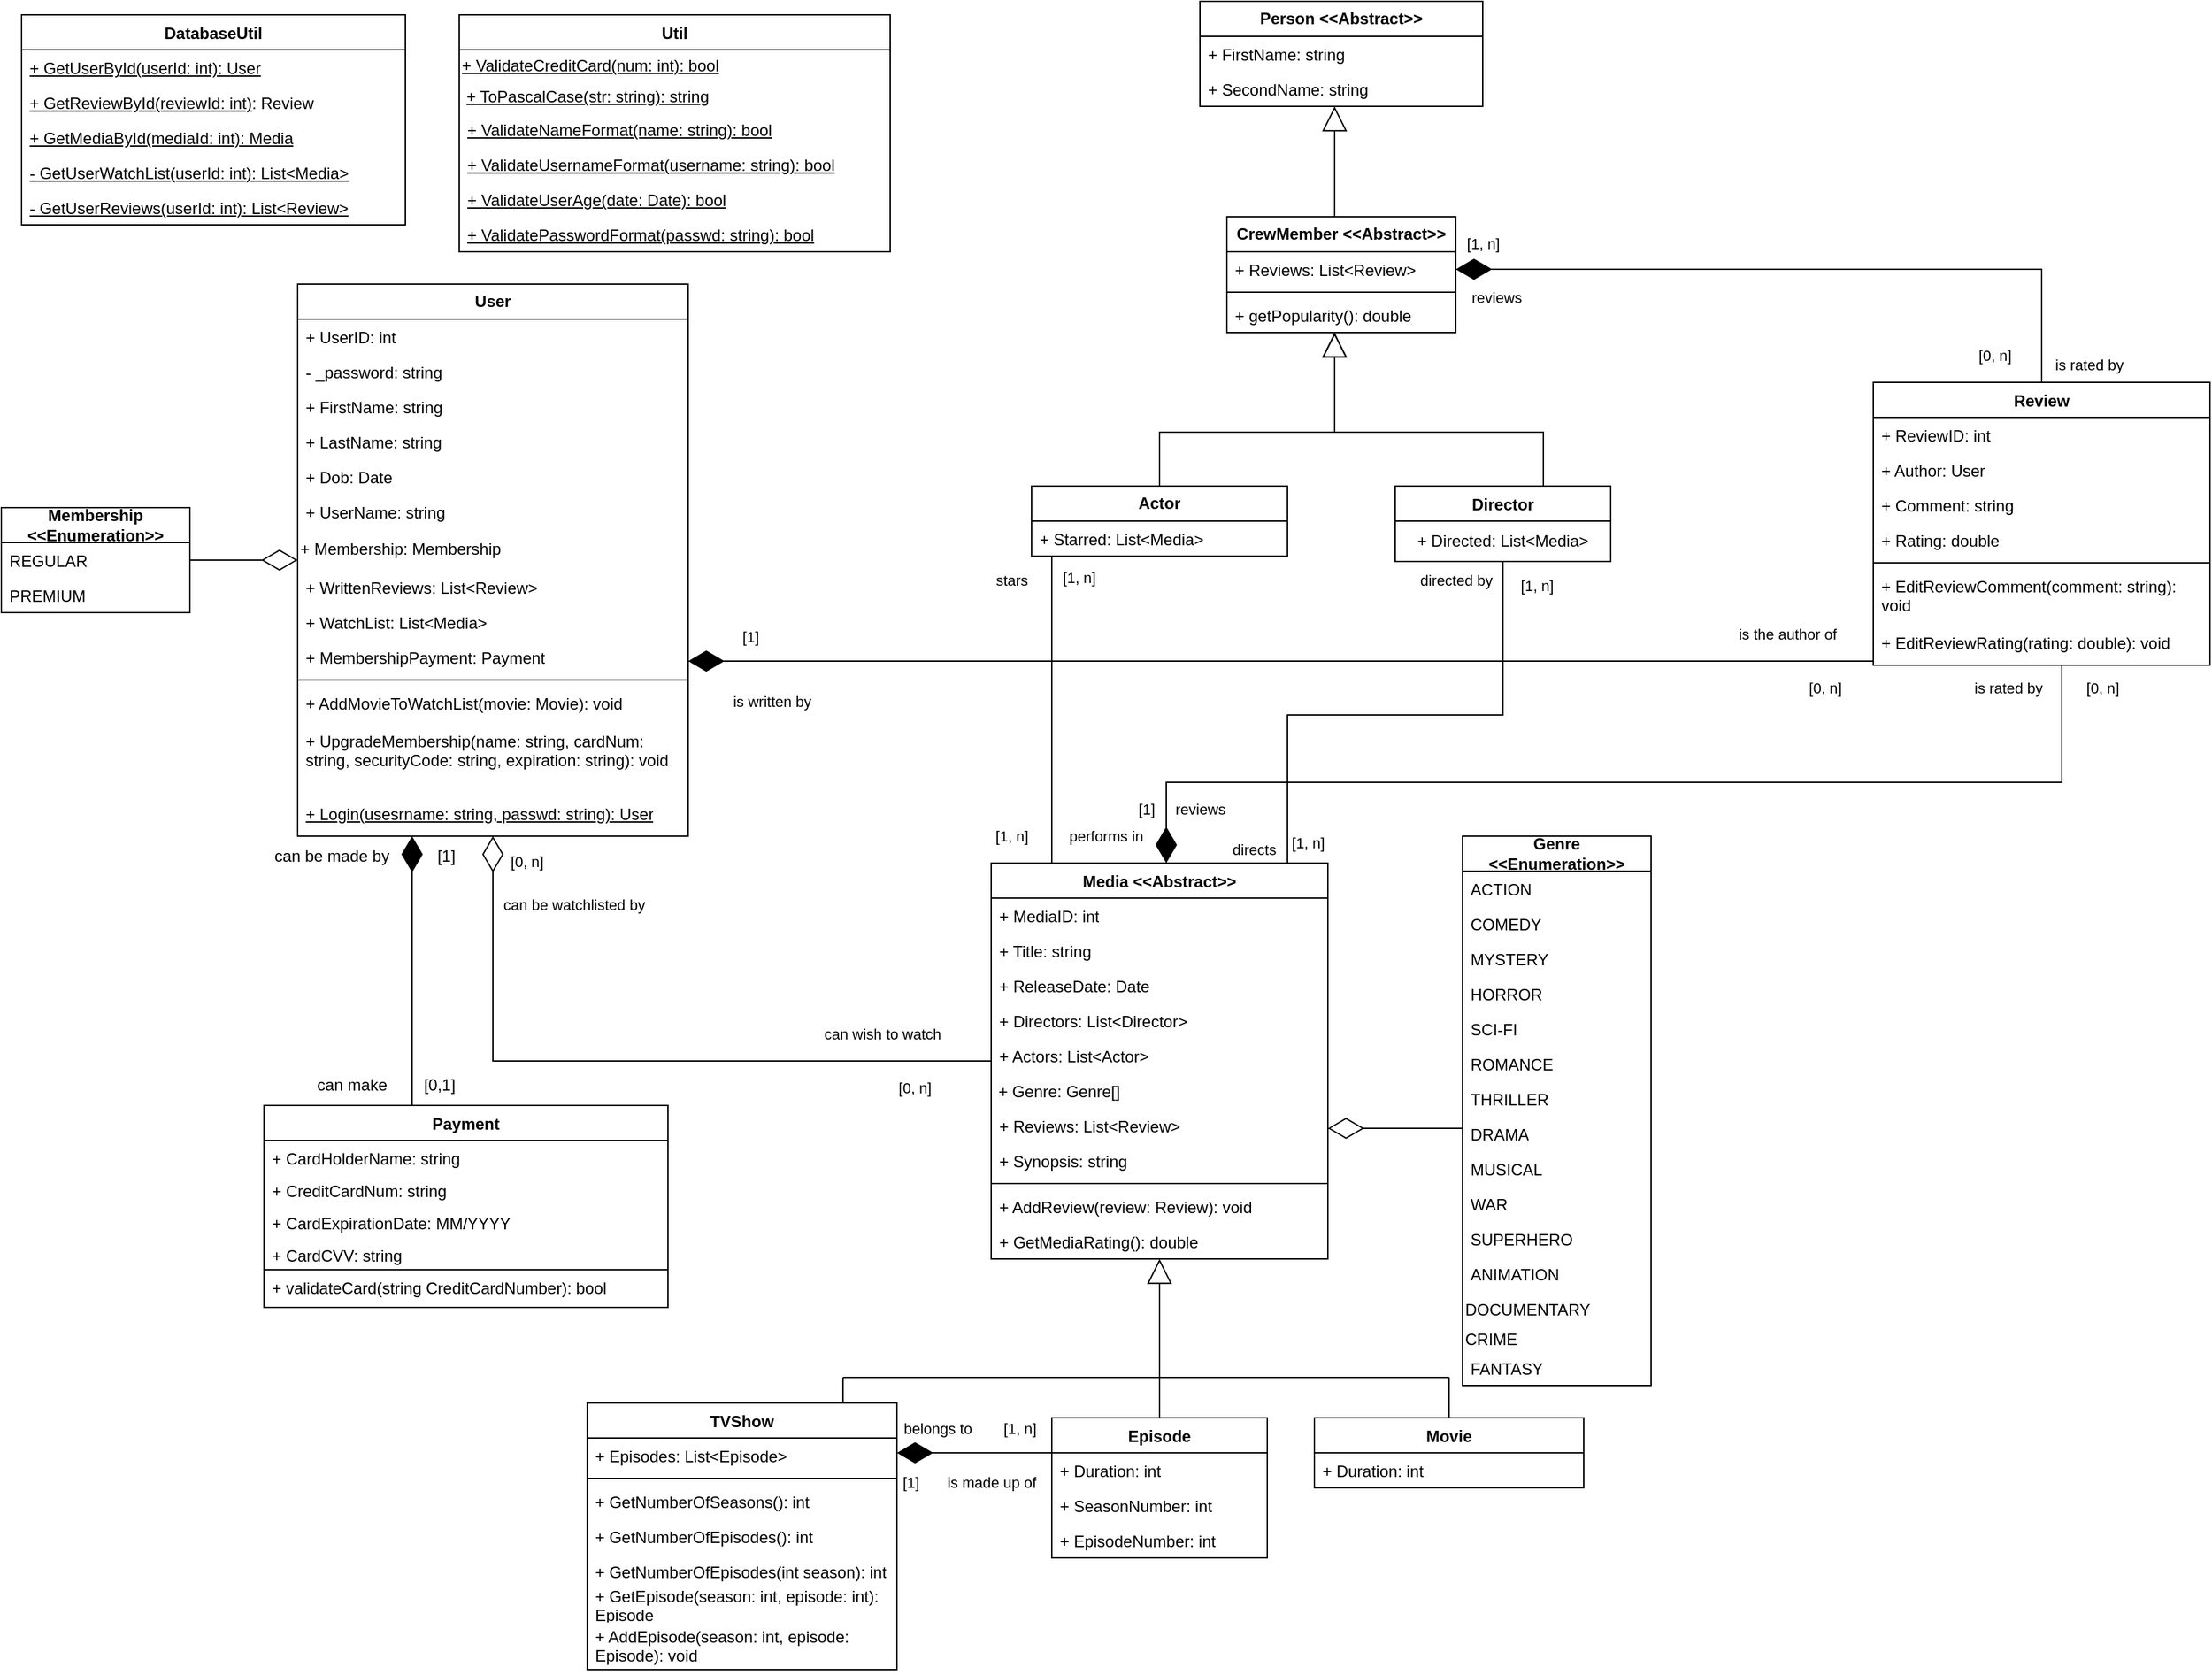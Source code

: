 <mxfile version="24.8.3">
  <diagram name="Page-1" id="HcJHUl06xo1zprfPt9uz">
    <mxGraphModel dx="2268" dy="-362" grid="1" gridSize="10" guides="1" tooltips="1" connect="1" arrows="1" fold="1" page="1" pageScale="1" pageWidth="850" pageHeight="1100" math="0" shadow="0">
      <root>
        <mxCell id="0" />
        <mxCell id="1" parent="0" />
        <mxCell id="VsHe4cQHPtOiA9iz4xQq-102" value="&lt;b&gt;User&lt;/b&gt;" style="swimlane;fontStyle=0;childLayout=stackLayout;horizontal=1;startSize=26;fillColor=none;horizontalStack=0;resizeParent=1;resizeParentMax=0;resizeLast=0;collapsible=1;marginBottom=0;whiteSpace=wrap;html=1;" parent="1" vertex="1">
          <mxGeometry x="-610" y="1330" width="290" height="410" as="geometry" />
        </mxCell>
        <mxCell id="VsHe4cQHPtOiA9iz4xQq-103" value="+ UserID: int" style="text;strokeColor=none;fillColor=none;align=left;verticalAlign=top;spacingLeft=4;spacingRight=4;overflow=hidden;rotatable=0;points=[[0,0.5],[1,0.5]];portConstraint=eastwest;whiteSpace=wrap;html=1;" parent="VsHe4cQHPtOiA9iz4xQq-102" vertex="1">
          <mxGeometry y="26" width="290" height="26" as="geometry" />
        </mxCell>
        <mxCell id="VsHe4cQHPtOiA9iz4xQq-107" value="- _password: string" style="text;strokeColor=none;fillColor=none;align=left;verticalAlign=top;spacingLeft=4;spacingRight=4;overflow=hidden;rotatable=0;points=[[0,0.5],[1,0.5]];portConstraint=eastwest;whiteSpace=wrap;html=1;" parent="VsHe4cQHPtOiA9iz4xQq-102" vertex="1">
          <mxGeometry y="52" width="290" height="26" as="geometry" />
        </mxCell>
        <mxCell id="VsHe4cQHPtOiA9iz4xQq-104" value="+ FirstName: string" style="text;strokeColor=none;fillColor=none;align=left;verticalAlign=top;spacingLeft=4;spacingRight=4;overflow=hidden;rotatable=0;points=[[0,0.5],[1,0.5]];portConstraint=eastwest;whiteSpace=wrap;html=1;" parent="VsHe4cQHPtOiA9iz4xQq-102" vertex="1">
          <mxGeometry y="78" width="290" height="26" as="geometry" />
        </mxCell>
        <mxCell id="VsHe4cQHPtOiA9iz4xQq-105" value="+ LastName: string" style="text;strokeColor=none;fillColor=none;align=left;verticalAlign=top;spacingLeft=4;spacingRight=4;overflow=hidden;rotatable=0;points=[[0,0.5],[1,0.5]];portConstraint=eastwest;whiteSpace=wrap;html=1;" parent="VsHe4cQHPtOiA9iz4xQq-102" vertex="1">
          <mxGeometry y="104" width="290" height="26" as="geometry" />
        </mxCell>
        <mxCell id="8GnqbFCGLRigF7MGzgQY-35" value="+ Dob: Date" style="text;strokeColor=none;fillColor=none;align=left;verticalAlign=top;spacingLeft=4;spacingRight=4;overflow=hidden;rotatable=0;points=[[0,0.5],[1,0.5]];portConstraint=eastwest;whiteSpace=wrap;html=1;" parent="VsHe4cQHPtOiA9iz4xQq-102" vertex="1">
          <mxGeometry y="130" width="290" height="26" as="geometry" />
        </mxCell>
        <mxCell id="VsHe4cQHPtOiA9iz4xQq-106" value="+ UserName: string" style="text;strokeColor=none;fillColor=none;align=left;verticalAlign=top;spacingLeft=4;spacingRight=4;overflow=hidden;rotatable=0;points=[[0,0.5],[1,0.5]];portConstraint=eastwest;whiteSpace=wrap;html=1;" parent="VsHe4cQHPtOiA9iz4xQq-102" vertex="1">
          <mxGeometry y="156" width="290" height="26" as="geometry" />
        </mxCell>
        <mxCell id="8GnqbFCGLRigF7MGzgQY-14" value="+ Membership: Membership" style="text;html=1;align=left;verticalAlign=middle;resizable=0;points=[];autosize=1;strokeColor=none;fillColor=none;" parent="VsHe4cQHPtOiA9iz4xQq-102" vertex="1">
          <mxGeometry y="182" width="290" height="30" as="geometry" />
        </mxCell>
        <mxCell id="VsHe4cQHPtOiA9iz4xQq-108" value="+ WrittenReviews: List&amp;lt;Review&amp;gt;" style="text;strokeColor=none;fillColor=none;align=left;verticalAlign=top;spacingLeft=4;spacingRight=4;overflow=hidden;rotatable=0;points=[[0,0.5],[1,0.5]];portConstraint=eastwest;whiteSpace=wrap;html=1;" parent="VsHe4cQHPtOiA9iz4xQq-102" vertex="1">
          <mxGeometry y="212" width="290" height="26" as="geometry" />
        </mxCell>
        <mxCell id="VsHe4cQHPtOiA9iz4xQq-110" value="+ WatchList: List&amp;lt;Media&amp;gt;" style="text;strokeColor=none;fillColor=none;align=left;verticalAlign=top;spacingLeft=4;spacingRight=4;overflow=hidden;rotatable=0;points=[[0,0.5],[1,0.5]];portConstraint=eastwest;whiteSpace=wrap;html=1;" parent="VsHe4cQHPtOiA9iz4xQq-102" vertex="1">
          <mxGeometry y="238" width="290" height="26" as="geometry" />
        </mxCell>
        <mxCell id="9-BU_oQjRqdLFqG4qw6S-31" value="+ MembershipPayment: Payment" style="text;strokeColor=none;fillColor=none;align=left;verticalAlign=top;spacingLeft=4;spacingRight=4;overflow=hidden;rotatable=0;points=[[0,0.5],[1,0.5]];portConstraint=eastwest;whiteSpace=wrap;html=1;" parent="VsHe4cQHPtOiA9iz4xQq-102" vertex="1">
          <mxGeometry y="264" width="290" height="26" as="geometry" />
        </mxCell>
        <mxCell id="VsHe4cQHPtOiA9iz4xQq-109" value="" style="line;strokeWidth=1;fillColor=none;align=left;verticalAlign=middle;spacingTop=-1;spacingLeft=3;spacingRight=3;rotatable=0;labelPosition=right;points=[];portConstraint=eastwest;strokeColor=inherit;" parent="VsHe4cQHPtOiA9iz4xQq-102" vertex="1">
          <mxGeometry y="290" width="290" height="8" as="geometry" />
        </mxCell>
        <mxCell id="VsHe4cQHPtOiA9iz4xQq-112" value="+ AddMovieToWatchList(movie: Movie): void" style="text;strokeColor=none;fillColor=none;align=left;verticalAlign=top;spacingLeft=4;spacingRight=4;overflow=hidden;rotatable=0;points=[[0,0.5],[1,0.5]];portConstraint=eastwest;whiteSpace=wrap;html=1;" parent="VsHe4cQHPtOiA9iz4xQq-102" vertex="1">
          <mxGeometry y="298" width="290" height="28" as="geometry" />
        </mxCell>
        <mxCell id="9-BU_oQjRqdLFqG4qw6S-32" value="+ UpgradeMembership(name: string, cardNum: string, securityCode: string, expiration: string): void" style="text;strokeColor=none;fillColor=none;align=left;verticalAlign=top;spacingLeft=4;spacingRight=4;overflow=hidden;rotatable=0;points=[[0,0.5],[1,0.5]];portConstraint=eastwest;whiteSpace=wrap;html=1;" parent="VsHe4cQHPtOiA9iz4xQq-102" vertex="1">
          <mxGeometry y="326" width="290" height="54" as="geometry" />
        </mxCell>
        <mxCell id="8GnqbFCGLRigF7MGzgQY-40" value="&lt;u&gt;+ Login(usesrname: string, passwd: string): User&lt;/u&gt;" style="text;strokeColor=none;fillColor=none;align=left;verticalAlign=top;spacingLeft=4;spacingRight=4;overflow=hidden;rotatable=0;points=[[0,0.5],[1,0.5]];portConstraint=eastwest;whiteSpace=wrap;html=1;" parent="VsHe4cQHPtOiA9iz4xQq-102" vertex="1">
          <mxGeometry y="380" width="290" height="30" as="geometry" />
        </mxCell>
        <mxCell id="VsHe4cQHPtOiA9iz4xQq-113" value="&lt;div&gt;Movie&lt;/div&gt;" style="swimlane;fontStyle=1;align=center;verticalAlign=top;childLayout=stackLayout;horizontal=1;startSize=26;horizontalStack=0;resizeParent=1;resizeParentMax=0;resizeLast=0;collapsible=1;marginBottom=0;whiteSpace=wrap;html=1;" parent="1" vertex="1">
          <mxGeometry x="145" y="2172" width="200" height="52" as="geometry" />
        </mxCell>
        <mxCell id="VsHe4cQHPtOiA9iz4xQq-114" value="+ Duration: int" style="text;strokeColor=none;fillColor=none;align=left;verticalAlign=top;spacingLeft=4;spacingRight=4;overflow=hidden;rotatable=0;points=[[0,0.5],[1,0.5]];portConstraint=eastwest;whiteSpace=wrap;html=1;" parent="VsHe4cQHPtOiA9iz4xQq-113" vertex="1">
          <mxGeometry y="26" width="200" height="26" as="geometry" />
        </mxCell>
        <mxCell id="VsHe4cQHPtOiA9iz4xQq-115" value="" style="edgeStyle=orthogonalEdgeStyle;rounded=0;orthogonalLoop=1;jettySize=auto;html=1;fontSize=12;startSize=8;endSize=16;endArrow=block;endFill=0;" parent="1" source="VsHe4cQHPtOiA9iz4xQq-116" target="VsHe4cQHPtOiA9iz4xQq-195" edge="1">
          <mxGeometry relative="1" as="geometry">
            <mxPoint x="95" y="1320" as="targetPoint" />
            <Array as="points">
              <mxPoint x="30" y="1440" />
              <mxPoint x="160" y="1440" />
            </Array>
          </mxGeometry>
        </mxCell>
        <mxCell id="VsHe4cQHPtOiA9iz4xQq-116" value="&lt;b&gt;Actor&lt;/b&gt;" style="swimlane;fontStyle=0;childLayout=stackLayout;horizontal=1;startSize=26;fillColor=none;horizontalStack=0;resizeParent=1;resizeParentMax=0;resizeLast=0;collapsible=1;marginBottom=0;whiteSpace=wrap;html=1;" parent="1" vertex="1">
          <mxGeometry x="-65" y="1480" width="190" height="52" as="geometry" />
        </mxCell>
        <mxCell id="VsHe4cQHPtOiA9iz4xQq-118" value="+ Starred: List&amp;lt;Media&amp;gt;" style="text;strokeColor=none;fillColor=none;align=left;verticalAlign=top;spacingLeft=4;spacingRight=4;overflow=hidden;rotatable=0;points=[[0,0.5],[1,0.5]];portConstraint=eastwest;whiteSpace=wrap;html=1;" parent="VsHe4cQHPtOiA9iz4xQq-116" vertex="1">
          <mxGeometry y="26" width="190" height="26" as="geometry" />
        </mxCell>
        <mxCell id="VsHe4cQHPtOiA9iz4xQq-119" value="&lt;b&gt;Person &amp;lt;&amp;lt;Abstract&amp;gt;&amp;gt;&lt;/b&gt;" style="swimlane;fontStyle=0;childLayout=stackLayout;horizontal=1;startSize=26;fillColor=none;horizontalStack=0;resizeParent=1;resizeParentMax=0;resizeLast=0;collapsible=1;marginBottom=0;whiteSpace=wrap;html=1;" parent="1" vertex="1">
          <mxGeometry x="60" y="1120" width="210" height="78" as="geometry" />
        </mxCell>
        <mxCell id="VsHe4cQHPtOiA9iz4xQq-120" value="+ FirstName: string" style="text;strokeColor=none;fillColor=none;align=left;verticalAlign=top;spacingLeft=4;spacingRight=4;overflow=hidden;rotatable=0;points=[[0,0.5],[1,0.5]];portConstraint=eastwest;whiteSpace=wrap;html=1;" parent="VsHe4cQHPtOiA9iz4xQq-119" vertex="1">
          <mxGeometry y="26" width="210" height="26" as="geometry" />
        </mxCell>
        <mxCell id="VsHe4cQHPtOiA9iz4xQq-121" value="+ SecondName: string" style="text;strokeColor=none;fillColor=none;align=left;verticalAlign=top;spacingLeft=4;spacingRight=4;overflow=hidden;rotatable=0;points=[[0,0.5],[1,0.5]];portConstraint=eastwest;whiteSpace=wrap;html=1;" parent="VsHe4cQHPtOiA9iz4xQq-119" vertex="1">
          <mxGeometry y="52" width="210" height="26" as="geometry" />
        </mxCell>
        <mxCell id="VsHe4cQHPtOiA9iz4xQq-122" value="&lt;div&gt;Review&lt;/div&gt;" style="swimlane;fontStyle=1;align=center;verticalAlign=top;childLayout=stackLayout;horizontal=1;startSize=26;horizontalStack=0;resizeParent=1;resizeParentMax=0;resizeLast=0;collapsible=1;marginBottom=0;whiteSpace=wrap;html=1;" parent="1" vertex="1">
          <mxGeometry x="560" y="1403" width="250" height="210" as="geometry" />
        </mxCell>
        <mxCell id="VsHe4cQHPtOiA9iz4xQq-123" value="+ ReviewID: int" style="text;strokeColor=none;fillColor=none;align=left;verticalAlign=top;spacingLeft=4;spacingRight=4;overflow=hidden;rotatable=0;points=[[0,0.5],[1,0.5]];portConstraint=eastwest;whiteSpace=wrap;html=1;" parent="VsHe4cQHPtOiA9iz4xQq-122" vertex="1">
          <mxGeometry y="26" width="250" height="26" as="geometry" />
        </mxCell>
        <mxCell id="VsHe4cQHPtOiA9iz4xQq-203" value="+ Author: User" style="text;strokeColor=none;fillColor=none;align=left;verticalAlign=top;spacingLeft=4;spacingRight=4;overflow=hidden;rotatable=0;points=[[0,0.5],[1,0.5]];portConstraint=eastwest;whiteSpace=wrap;html=1;" parent="VsHe4cQHPtOiA9iz4xQq-122" vertex="1">
          <mxGeometry y="52" width="250" height="26" as="geometry" />
        </mxCell>
        <mxCell id="VsHe4cQHPtOiA9iz4xQq-124" value="+ Comment: string" style="text;strokeColor=none;fillColor=none;align=left;verticalAlign=top;spacingLeft=4;spacingRight=4;overflow=hidden;rotatable=0;points=[[0,0.5],[1,0.5]];portConstraint=eastwest;whiteSpace=wrap;html=1;" parent="VsHe4cQHPtOiA9iz4xQq-122" vertex="1">
          <mxGeometry y="78" width="250" height="26" as="geometry" />
        </mxCell>
        <mxCell id="VsHe4cQHPtOiA9iz4xQq-125" value="+ Rating: double" style="text;strokeColor=none;fillColor=none;align=left;verticalAlign=top;spacingLeft=4;spacingRight=4;overflow=hidden;rotatable=0;points=[[0,0.5],[1,0.5]];portConstraint=eastwest;whiteSpace=wrap;html=1;" parent="VsHe4cQHPtOiA9iz4xQq-122" vertex="1">
          <mxGeometry y="104" width="250" height="26" as="geometry" />
        </mxCell>
        <mxCell id="VsHe4cQHPtOiA9iz4xQq-126" value="" style="line;strokeWidth=1;fillColor=none;align=left;verticalAlign=middle;spacingTop=-1;spacingLeft=3;spacingRight=3;rotatable=0;labelPosition=right;points=[];portConstraint=eastwest;strokeColor=inherit;" parent="VsHe4cQHPtOiA9iz4xQq-122" vertex="1">
          <mxGeometry y="130" width="250" height="8" as="geometry" />
        </mxCell>
        <mxCell id="VsHe4cQHPtOiA9iz4xQq-127" value="+ EditReviewComment(comment: string): void" style="text;strokeColor=none;fillColor=none;align=left;verticalAlign=top;spacingLeft=4;spacingRight=4;overflow=hidden;rotatable=0;points=[[0,0.5],[1,0.5]];portConstraint=eastwest;whiteSpace=wrap;html=1;" parent="VsHe4cQHPtOiA9iz4xQq-122" vertex="1">
          <mxGeometry y="138" width="250" height="42" as="geometry" />
        </mxCell>
        <mxCell id="VsHe4cQHPtOiA9iz4xQq-128" value="+ EditReviewRating(rating: double): void" style="text;strokeColor=none;fillColor=none;align=left;verticalAlign=top;spacingLeft=4;spacingRight=4;overflow=hidden;rotatable=0;points=[[0,0.5],[1,0.5]];portConstraint=eastwest;whiteSpace=wrap;html=1;" parent="VsHe4cQHPtOiA9iz4xQq-122" vertex="1">
          <mxGeometry y="180" width="250" height="30" as="geometry" />
        </mxCell>
        <mxCell id="VsHe4cQHPtOiA9iz4xQq-129" value="Director" style="swimlane;fontStyle=1;align=center;verticalAlign=top;childLayout=stackLayout;horizontal=1;startSize=26;horizontalStack=0;resizeParent=1;resizeParentMax=0;resizeLast=0;collapsible=1;marginBottom=0;whiteSpace=wrap;html=1;" parent="1" vertex="1">
          <mxGeometry x="205" y="1480" width="160" height="56" as="geometry" />
        </mxCell>
        <mxCell id="VsHe4cQHPtOiA9iz4xQq-130" value="+ Directed: List&amp;lt;Media&amp;gt;" style="text;html=1;align=center;verticalAlign=middle;whiteSpace=wrap;rounded=0;" parent="VsHe4cQHPtOiA9iz4xQq-129" vertex="1">
          <mxGeometry y="26" width="160" height="30" as="geometry" />
        </mxCell>
        <mxCell id="VsHe4cQHPtOiA9iz4xQq-131" value="Media &amp;lt;&amp;lt;Abstract&amp;gt;&amp;gt;" style="swimlane;fontStyle=1;align=center;verticalAlign=top;childLayout=stackLayout;horizontal=1;startSize=26;horizontalStack=0;resizeParent=1;resizeParentMax=0;resizeLast=0;collapsible=1;marginBottom=0;whiteSpace=wrap;html=1;" parent="1" vertex="1">
          <mxGeometry x="-95" y="1760" width="250" height="294" as="geometry" />
        </mxCell>
        <mxCell id="VsHe4cQHPtOiA9iz4xQq-132" value="+ MediaID: int" style="text;strokeColor=none;fillColor=none;align=left;verticalAlign=top;spacingLeft=4;spacingRight=4;overflow=hidden;rotatable=0;points=[[0,0.5],[1,0.5]];portConstraint=eastwest;whiteSpace=wrap;html=1;" parent="VsHe4cQHPtOiA9iz4xQq-131" vertex="1">
          <mxGeometry y="26" width="250" height="26" as="geometry" />
        </mxCell>
        <mxCell id="VsHe4cQHPtOiA9iz4xQq-133" value="+ Title: string" style="text;strokeColor=none;fillColor=none;align=left;verticalAlign=top;spacingLeft=4;spacingRight=4;overflow=hidden;rotatable=0;points=[[0,0.5],[1,0.5]];portConstraint=eastwest;whiteSpace=wrap;html=1;" parent="VsHe4cQHPtOiA9iz4xQq-131" vertex="1">
          <mxGeometry y="52" width="250" height="26" as="geometry" />
        </mxCell>
        <mxCell id="VsHe4cQHPtOiA9iz4xQq-134" value="+ ReleaseDate: Date" style="text;strokeColor=none;fillColor=none;align=left;verticalAlign=top;spacingLeft=4;spacingRight=4;overflow=hidden;rotatable=0;points=[[0,0.5],[1,0.5]];portConstraint=eastwest;whiteSpace=wrap;html=1;" parent="VsHe4cQHPtOiA9iz4xQq-131" vertex="1">
          <mxGeometry y="78" width="250" height="26" as="geometry" />
        </mxCell>
        <mxCell id="VsHe4cQHPtOiA9iz4xQq-135" value="+ Directors: List&amp;lt;Director&amp;gt;" style="text;strokeColor=none;fillColor=none;align=left;verticalAlign=top;spacingLeft=4;spacingRight=4;overflow=hidden;rotatable=0;points=[[0,0.5],[1,0.5]];portConstraint=eastwest;whiteSpace=wrap;html=1;" parent="VsHe4cQHPtOiA9iz4xQq-131" vertex="1">
          <mxGeometry y="104" width="250" height="26" as="geometry" />
        </mxCell>
        <mxCell id="VsHe4cQHPtOiA9iz4xQq-136" value="+ Actors: List&amp;lt;Actor&amp;gt;" style="text;strokeColor=none;fillColor=none;align=left;verticalAlign=top;spacingLeft=4;spacingRight=4;overflow=hidden;rotatable=0;points=[[0,0.5],[1,0.5]];portConstraint=eastwest;whiteSpace=wrap;html=1;" parent="VsHe4cQHPtOiA9iz4xQq-131" vertex="1">
          <mxGeometry y="130" width="250" height="26" as="geometry" />
        </mxCell>
        <mxCell id="VsHe4cQHPtOiA9iz4xQq-137" value="&amp;nbsp;&lt;span style=&quot;color: rgb(0, 0, 0); font-family: Helvetica; font-size: 12px; font-style: normal; font-variant-ligatures: normal; font-variant-caps: normal; font-weight: 400; letter-spacing: normal; orphans: 2; text-align: left; text-indent: 0px; text-transform: none; widows: 2; word-spacing: 0px; -webkit-text-stroke-width: 0px; white-space: normal; background-color: rgb(251, 251, 251); text-decoration-thickness: initial; text-decoration-style: initial; text-decoration-color: initial; display: inline !important; float: none;&quot;&gt;+ Genre: Genre[]&lt;/span&gt;" style="text;whiteSpace=wrap;html=1;" parent="VsHe4cQHPtOiA9iz4xQq-131" vertex="1">
          <mxGeometry y="156" width="250" height="26" as="geometry" />
        </mxCell>
        <mxCell id="VsHe4cQHPtOiA9iz4xQq-138" value="+ Reviews: List&amp;lt;Review&amp;gt;" style="text;strokeColor=none;fillColor=none;align=left;verticalAlign=top;spacingLeft=4;spacingRight=4;overflow=hidden;rotatable=0;points=[[0,0.5],[1,0.5]];portConstraint=eastwest;whiteSpace=wrap;html=1;" parent="VsHe4cQHPtOiA9iz4xQq-131" vertex="1">
          <mxGeometry y="182" width="250" height="26" as="geometry" />
        </mxCell>
        <mxCell id="VsHe4cQHPtOiA9iz4xQq-140" value="+ Synopsis: string" style="text;strokeColor=none;fillColor=none;align=left;verticalAlign=top;spacingLeft=4;spacingRight=4;overflow=hidden;rotatable=0;points=[[0,0.5],[1,0.5]];portConstraint=eastwest;whiteSpace=wrap;html=1;" parent="VsHe4cQHPtOiA9iz4xQq-131" vertex="1">
          <mxGeometry y="208" width="250" height="26" as="geometry" />
        </mxCell>
        <mxCell id="VsHe4cQHPtOiA9iz4xQq-141" value="" style="line;strokeWidth=1;fillColor=none;align=left;verticalAlign=middle;spacingTop=-1;spacingLeft=3;spacingRight=3;rotatable=0;labelPosition=right;points=[];portConstraint=eastwest;strokeColor=inherit;" parent="VsHe4cQHPtOiA9iz4xQq-131" vertex="1">
          <mxGeometry y="234" width="250" height="8" as="geometry" />
        </mxCell>
        <mxCell id="VsHe4cQHPtOiA9iz4xQq-142" value="+ AddReview(review: Review): void" style="text;strokeColor=none;fillColor=none;align=left;verticalAlign=top;spacingLeft=4;spacingRight=4;overflow=hidden;rotatable=0;points=[[0,0.5],[1,0.5]];portConstraint=eastwest;whiteSpace=wrap;html=1;" parent="VsHe4cQHPtOiA9iz4xQq-131" vertex="1">
          <mxGeometry y="242" width="250" height="26" as="geometry" />
        </mxCell>
        <mxCell id="VsHe4cQHPtOiA9iz4xQq-143" value="+ GetMediaRating(): double" style="text;strokeColor=none;fillColor=none;align=left;verticalAlign=top;spacingLeft=4;spacingRight=4;overflow=hidden;rotatable=0;points=[[0,0.5],[1,0.5]];portConstraint=eastwest;whiteSpace=wrap;html=1;" parent="VsHe4cQHPtOiA9iz4xQq-131" vertex="1">
          <mxGeometry y="268" width="250" height="26" as="geometry" />
        </mxCell>
        <mxCell id="VsHe4cQHPtOiA9iz4xQq-144" value="&lt;b&gt;Genre &amp;lt;&amp;lt;Enumeration&amp;gt;&amp;gt;&lt;/b&gt;" style="swimlane;fontStyle=0;childLayout=stackLayout;horizontal=1;startSize=26;fillColor=none;horizontalStack=0;resizeParent=1;resizeParentMax=0;resizeLast=0;collapsible=1;marginBottom=0;whiteSpace=wrap;html=1;" parent="1" vertex="1">
          <mxGeometry x="255" y="1740" width="140" height="408" as="geometry" />
        </mxCell>
        <mxCell id="VsHe4cQHPtOiA9iz4xQq-145" value="ACTION" style="text;strokeColor=none;fillColor=none;align=left;verticalAlign=top;spacingLeft=4;spacingRight=4;overflow=hidden;rotatable=0;points=[[0,0.5],[1,0.5]];portConstraint=eastwest;whiteSpace=wrap;html=1;" parent="VsHe4cQHPtOiA9iz4xQq-144" vertex="1">
          <mxGeometry y="26" width="140" height="26" as="geometry" />
        </mxCell>
        <mxCell id="VsHe4cQHPtOiA9iz4xQq-146" value="COMEDY" style="text;strokeColor=none;fillColor=none;align=left;verticalAlign=top;spacingLeft=4;spacingRight=4;overflow=hidden;rotatable=0;points=[[0,0.5],[1,0.5]];portConstraint=eastwest;whiteSpace=wrap;html=1;" parent="VsHe4cQHPtOiA9iz4xQq-144" vertex="1">
          <mxGeometry y="52" width="140" height="26" as="geometry" />
        </mxCell>
        <mxCell id="VsHe4cQHPtOiA9iz4xQq-147" value="MYSTERY" style="text;strokeColor=none;fillColor=none;align=left;verticalAlign=top;spacingLeft=4;spacingRight=4;overflow=hidden;rotatable=0;points=[[0,0.5],[1,0.5]];portConstraint=eastwest;whiteSpace=wrap;html=1;" parent="VsHe4cQHPtOiA9iz4xQq-144" vertex="1">
          <mxGeometry y="78" width="140" height="26" as="geometry" />
        </mxCell>
        <mxCell id="VsHe4cQHPtOiA9iz4xQq-148" value="HORROR" style="text;strokeColor=none;fillColor=none;align=left;verticalAlign=top;spacingLeft=4;spacingRight=4;overflow=hidden;rotatable=0;points=[[0,0.5],[1,0.5]];portConstraint=eastwest;whiteSpace=wrap;html=1;" parent="VsHe4cQHPtOiA9iz4xQq-144" vertex="1">
          <mxGeometry y="104" width="140" height="26" as="geometry" />
        </mxCell>
        <mxCell id="VsHe4cQHPtOiA9iz4xQq-149" value="SCI-FI" style="text;strokeColor=none;fillColor=none;align=left;verticalAlign=top;spacingLeft=4;spacingRight=4;overflow=hidden;rotatable=0;points=[[0,0.5],[1,0.5]];portConstraint=eastwest;whiteSpace=wrap;html=1;" parent="VsHe4cQHPtOiA9iz4xQq-144" vertex="1">
          <mxGeometry y="130" width="140" height="26" as="geometry" />
        </mxCell>
        <mxCell id="VsHe4cQHPtOiA9iz4xQq-150" value="ROMANCE" style="text;strokeColor=none;fillColor=none;align=left;verticalAlign=top;spacingLeft=4;spacingRight=4;overflow=hidden;rotatable=0;points=[[0,0.5],[1,0.5]];portConstraint=eastwest;whiteSpace=wrap;html=1;" parent="VsHe4cQHPtOiA9iz4xQq-144" vertex="1">
          <mxGeometry y="156" width="140" height="26" as="geometry" />
        </mxCell>
        <mxCell id="VsHe4cQHPtOiA9iz4xQq-151" value="THRILLER" style="text;strokeColor=none;fillColor=none;align=left;verticalAlign=top;spacingLeft=4;spacingRight=4;overflow=hidden;rotatable=0;points=[[0,0.5],[1,0.5]];portConstraint=eastwest;whiteSpace=wrap;html=1;" parent="VsHe4cQHPtOiA9iz4xQq-144" vertex="1">
          <mxGeometry y="182" width="140" height="26" as="geometry" />
        </mxCell>
        <mxCell id="VsHe4cQHPtOiA9iz4xQq-152" value="DRAMA" style="text;strokeColor=none;fillColor=none;align=left;verticalAlign=top;spacingLeft=4;spacingRight=4;overflow=hidden;rotatable=0;points=[[0,0.5],[1,0.5]];portConstraint=eastwest;whiteSpace=wrap;html=1;" parent="VsHe4cQHPtOiA9iz4xQq-144" vertex="1">
          <mxGeometry y="208" width="140" height="26" as="geometry" />
        </mxCell>
        <mxCell id="VsHe4cQHPtOiA9iz4xQq-153" value="MUSICAL" style="text;strokeColor=none;fillColor=none;align=left;verticalAlign=top;spacingLeft=4;spacingRight=4;overflow=hidden;rotatable=0;points=[[0,0.5],[1,0.5]];portConstraint=eastwest;whiteSpace=wrap;html=1;" parent="VsHe4cQHPtOiA9iz4xQq-144" vertex="1">
          <mxGeometry y="234" width="140" height="26" as="geometry" />
        </mxCell>
        <mxCell id="VsHe4cQHPtOiA9iz4xQq-154" value="WAR" style="text;strokeColor=none;fillColor=none;align=left;verticalAlign=top;spacingLeft=4;spacingRight=4;overflow=hidden;rotatable=0;points=[[0,0.5],[1,0.5]];portConstraint=eastwest;whiteSpace=wrap;html=1;" parent="VsHe4cQHPtOiA9iz4xQq-144" vertex="1">
          <mxGeometry y="260" width="140" height="26" as="geometry" />
        </mxCell>
        <mxCell id="VsHe4cQHPtOiA9iz4xQq-155" value="SUPERHERO" style="text;strokeColor=none;fillColor=none;align=left;verticalAlign=top;spacingLeft=4;spacingRight=4;overflow=hidden;rotatable=0;points=[[0,0.5],[1,0.5]];portConstraint=eastwest;whiteSpace=wrap;html=1;" parent="VsHe4cQHPtOiA9iz4xQq-144" vertex="1">
          <mxGeometry y="286" width="140" height="26" as="geometry" />
        </mxCell>
        <mxCell id="VsHe4cQHPtOiA9iz4xQq-156" value="ANIMATION" style="text;strokeColor=none;fillColor=none;align=left;verticalAlign=top;spacingLeft=4;spacingRight=4;overflow=hidden;rotatable=0;points=[[0,0.5],[1,0.5]];portConstraint=eastwest;whiteSpace=wrap;html=1;" parent="VsHe4cQHPtOiA9iz4xQq-144" vertex="1">
          <mxGeometry y="312" width="140" height="26" as="geometry" />
        </mxCell>
        <mxCell id="VsHe4cQHPtOiA9iz4xQq-157" value="&lt;span style=&quot;color: rgb(0, 0, 0); font-family: Helvetica; font-size: 12px; font-style: normal; font-variant-ligatures: normal; font-variant-caps: normal; font-weight: 400; letter-spacing: normal; orphans: 2; text-align: left; text-indent: 0px; text-transform: none; widows: 2; word-spacing: 0px; -webkit-text-stroke-width: 0px; white-space: normal; background-color: rgb(251, 251, 251); text-decoration-thickness: initial; text-decoration-style: initial; text-decoration-color: initial; display: inline !important; float: none;&quot;&gt;DOCUMENTARY&lt;/span&gt;" style="text;whiteSpace=wrap;html=1;" parent="VsHe4cQHPtOiA9iz4xQq-144" vertex="1">
          <mxGeometry y="338" width="140" height="22" as="geometry" />
        </mxCell>
        <mxCell id="VsHe4cQHPtOiA9iz4xQq-158" value="&lt;span style=&quot;color: rgb(0, 0, 0); font-family: Helvetica; font-size: 12px; font-style: normal; font-variant-ligatures: normal; font-variant-caps: normal; font-weight: 400; letter-spacing: normal; orphans: 2; text-align: left; text-indent: 0px; text-transform: none; widows: 2; word-spacing: 0px; -webkit-text-stroke-width: 0px; white-space: normal; background-color: rgb(251, 251, 251); text-decoration-thickness: initial; text-decoration-style: initial; text-decoration-color: initial; display: inline !important; float: none;&quot;&gt;CRIME&lt;/span&gt;" style="text;whiteSpace=wrap;html=1;" parent="VsHe4cQHPtOiA9iz4xQq-144" vertex="1">
          <mxGeometry y="360" width="140" height="22" as="geometry" />
        </mxCell>
        <mxCell id="VsHe4cQHPtOiA9iz4xQq-159" value="FANTASY" style="text;strokeColor=none;fillColor=none;align=left;verticalAlign=top;spacingLeft=4;spacingRight=4;overflow=hidden;rotatable=0;points=[[0,0.5],[1,0.5]];portConstraint=eastwest;whiteSpace=wrap;html=1;" parent="VsHe4cQHPtOiA9iz4xQq-144" vertex="1">
          <mxGeometry y="382" width="140" height="26" as="geometry" />
        </mxCell>
        <mxCell id="VsHe4cQHPtOiA9iz4xQq-160" value="TVShow" style="swimlane;fontStyle=1;align=center;verticalAlign=top;childLayout=stackLayout;horizontal=1;startSize=26;horizontalStack=0;resizeParent=1;resizeParentMax=0;resizeLast=0;collapsible=1;marginBottom=0;whiteSpace=wrap;html=1;" parent="1" vertex="1">
          <mxGeometry x="-395" y="2161" width="230" height="198" as="geometry" />
        </mxCell>
        <mxCell id="VsHe4cQHPtOiA9iz4xQq-161" value="+ Episodes: List&amp;lt;Episode&amp;gt;" style="text;strokeColor=none;fillColor=none;align=left;verticalAlign=top;spacingLeft=4;spacingRight=4;overflow=hidden;rotatable=0;points=[[0,0.5],[1,0.5]];portConstraint=eastwest;whiteSpace=wrap;html=1;" parent="VsHe4cQHPtOiA9iz4xQq-160" vertex="1">
          <mxGeometry y="26" width="230" height="26" as="geometry" />
        </mxCell>
        <mxCell id="VsHe4cQHPtOiA9iz4xQq-162" value="" style="line;strokeWidth=1;fillColor=none;align=left;verticalAlign=middle;spacingTop=-1;spacingLeft=3;spacingRight=3;rotatable=0;labelPosition=right;points=[];portConstraint=eastwest;strokeColor=inherit;" parent="VsHe4cQHPtOiA9iz4xQq-160" vertex="1">
          <mxGeometry y="52" width="230" height="8" as="geometry" />
        </mxCell>
        <mxCell id="VsHe4cQHPtOiA9iz4xQq-163" value="+ GetNumberOfSeasons(): int" style="text;strokeColor=none;fillColor=none;align=left;verticalAlign=top;spacingLeft=4;spacingRight=4;overflow=hidden;rotatable=0;points=[[0,0.5],[1,0.5]];portConstraint=eastwest;whiteSpace=wrap;html=1;" parent="VsHe4cQHPtOiA9iz4xQq-160" vertex="1">
          <mxGeometry y="60" width="230" height="26" as="geometry" />
        </mxCell>
        <mxCell id="VsHe4cQHPtOiA9iz4xQq-164" value="+ GetNumberOfEpisodes(): int" style="text;strokeColor=none;fillColor=none;align=left;verticalAlign=top;spacingLeft=4;spacingRight=4;overflow=hidden;rotatable=0;points=[[0,0.5],[1,0.5]];portConstraint=eastwest;whiteSpace=wrap;html=1;" parent="VsHe4cQHPtOiA9iz4xQq-160" vertex="1">
          <mxGeometry y="86" width="230" height="26" as="geometry" />
        </mxCell>
        <mxCell id="VsHe4cQHPtOiA9iz4xQq-165" value="+ GetNumberOfEpisodes(int season): int" style="text;strokeColor=none;fillColor=none;align=left;verticalAlign=top;spacingLeft=4;spacingRight=4;overflow=hidden;rotatable=0;points=[[0,0.5],[1,0.5]];portConstraint=eastwest;whiteSpace=wrap;html=1;" parent="VsHe4cQHPtOiA9iz4xQq-160" vertex="1">
          <mxGeometry y="112" width="230" height="18" as="geometry" />
        </mxCell>
        <mxCell id="VsHe4cQHPtOiA9iz4xQq-166" value="+ GetEpisode(season: int, episode: int): Episode" style="text;strokeColor=none;fillColor=none;align=left;verticalAlign=top;spacingLeft=4;spacingRight=4;overflow=hidden;rotatable=0;points=[[0,0.5],[1,0.5]];portConstraint=eastwest;whiteSpace=wrap;html=1;" parent="VsHe4cQHPtOiA9iz4xQq-160" vertex="1">
          <mxGeometry y="130" width="230" height="30" as="geometry" />
        </mxCell>
        <mxCell id="VsHe4cQHPtOiA9iz4xQq-167" value="+ AddEpisode(season: int, episode: Episode): void" style="text;strokeColor=none;fillColor=none;align=left;verticalAlign=top;spacingLeft=4;spacingRight=4;overflow=hidden;rotatable=0;points=[[0,0.5],[1,0.5]];portConstraint=eastwest;whiteSpace=wrap;html=1;" parent="VsHe4cQHPtOiA9iz4xQq-160" vertex="1">
          <mxGeometry y="160" width="230" height="38" as="geometry" />
        </mxCell>
        <mxCell id="VsHe4cQHPtOiA9iz4xQq-168" value="" style="edgeStyle=none;curved=1;rounded=0;orthogonalLoop=1;jettySize=auto;html=1;fontSize=12;startSize=8;endSize=16;endArrow=block;endFill=0;" parent="1" source="VsHe4cQHPtOiA9iz4xQq-169" target="VsHe4cQHPtOiA9iz4xQq-143" edge="1">
          <mxGeometry relative="1" as="geometry" />
        </mxCell>
        <mxCell id="VsHe4cQHPtOiA9iz4xQq-169" value="Episode" style="swimlane;fontStyle=1;align=center;verticalAlign=top;childLayout=stackLayout;horizontal=1;startSize=26;horizontalStack=0;resizeParent=1;resizeParentMax=0;resizeLast=0;collapsible=1;marginBottom=0;whiteSpace=wrap;html=1;" parent="1" vertex="1">
          <mxGeometry x="-50" y="2172" width="160" height="104" as="geometry" />
        </mxCell>
        <mxCell id="VsHe4cQHPtOiA9iz4xQq-170" value="+ Duration: int" style="text;strokeColor=none;fillColor=none;align=left;verticalAlign=top;spacingLeft=4;spacingRight=4;overflow=hidden;rotatable=0;points=[[0,0.5],[1,0.5]];portConstraint=eastwest;whiteSpace=wrap;html=1;" parent="VsHe4cQHPtOiA9iz4xQq-169" vertex="1">
          <mxGeometry y="26" width="160" height="26" as="geometry" />
        </mxCell>
        <mxCell id="9-BU_oQjRqdLFqG4qw6S-36" value="+ SeasonNumber: int" style="text;strokeColor=none;fillColor=none;align=left;verticalAlign=top;spacingLeft=4;spacingRight=4;overflow=hidden;rotatable=0;points=[[0,0.5],[1,0.5]];portConstraint=eastwest;whiteSpace=wrap;html=1;" parent="VsHe4cQHPtOiA9iz4xQq-169" vertex="1">
          <mxGeometry y="52" width="160" height="26" as="geometry" />
        </mxCell>
        <mxCell id="9-BU_oQjRqdLFqG4qw6S-37" value="+ EpisodeNumber: int" style="text;strokeColor=none;fillColor=none;align=left;verticalAlign=top;spacingLeft=4;spacingRight=4;overflow=hidden;rotatable=0;points=[[0,0.5],[1,0.5]];portConstraint=eastwest;whiteSpace=wrap;html=1;" parent="VsHe4cQHPtOiA9iz4xQq-169" vertex="1">
          <mxGeometry y="78" width="160" height="26" as="geometry" />
        </mxCell>
        <mxCell id="VsHe4cQHPtOiA9iz4xQq-171" value="" style="endArrow=none;html=1;rounded=0;fontSize=12;startSize=8;endSize=8;curved=1;" parent="1" edge="1">
          <mxGeometry width="50" height="50" relative="1" as="geometry">
            <mxPoint x="-205" y="2142" as="sourcePoint" />
            <mxPoint x="245" y="2142" as="targetPoint" />
          </mxGeometry>
        </mxCell>
        <mxCell id="VsHe4cQHPtOiA9iz4xQq-172" value="" style="endArrow=diamondThin;endFill=0;endSize=24;html=1;rounded=0;edgeStyle=orthogonalEdgeStyle;" parent="1" source="VsHe4cQHPtOiA9iz4xQq-144" target="VsHe4cQHPtOiA9iz4xQq-131" edge="1">
          <mxGeometry width="160" relative="1" as="geometry">
            <mxPoint x="385" y="2203.059" as="sourcePoint" />
            <mxPoint x="525" y="2150" as="targetPoint" />
            <Array as="points">
              <mxPoint x="215" y="1957" />
              <mxPoint x="215" y="1957" />
            </Array>
          </mxGeometry>
        </mxCell>
        <mxCell id="VsHe4cQHPtOiA9iz4xQq-173" value="" style="endArrow=none;html=1;rounded=0;fontSize=12;startSize=8;endSize=8;curved=1;entryX=0.5;entryY=0;entryDx=0;entryDy=0;" parent="1" target="VsHe4cQHPtOiA9iz4xQq-113" edge="1">
          <mxGeometry width="50" height="50" relative="1" as="geometry">
            <mxPoint x="245" y="2142" as="sourcePoint" />
            <mxPoint x="355" y="2092" as="targetPoint" />
          </mxGeometry>
        </mxCell>
        <mxCell id="VsHe4cQHPtOiA9iz4xQq-174" value="" style="endArrow=none;html=1;rounded=0;fontSize=12;startSize=8;endSize=8;curved=1;exitX=0.5;exitY=0;exitDx=0;exitDy=0;" parent="1" edge="1">
          <mxGeometry width="50" height="50" relative="1" as="geometry">
            <mxPoint x="-205.05" y="2161" as="sourcePoint" />
            <mxPoint x="-205.05" y="2142" as="targetPoint" />
          </mxGeometry>
        </mxCell>
        <mxCell id="VsHe4cQHPtOiA9iz4xQq-175" value="" style="endArrow=diamondThin;endFill=0;endSize=24;html=1;rounded=0;edgeStyle=orthogonalEdgeStyle;" parent="1" source="VsHe4cQHPtOiA9iz4xQq-131" target="VsHe4cQHPtOiA9iz4xQq-102" edge="1">
          <mxGeometry width="160" relative="1" as="geometry">
            <mxPoint x="-315" y="1770" as="sourcePoint" />
            <mxPoint x="285" y="1800" as="targetPoint" />
          </mxGeometry>
        </mxCell>
        <mxCell id="VsHe4cQHPtOiA9iz4xQq-176" value="[0, n]" style="edgeLabel;html=1;align=center;verticalAlign=middle;resizable=0;points=[];" parent="VsHe4cQHPtOiA9iz4xQq-175" connectable="0" vertex="1">
          <mxGeometry x="0.791" y="3" relative="1" as="geometry">
            <mxPoint x="28" y="-37" as="offset" />
          </mxGeometry>
        </mxCell>
        <mxCell id="VsHe4cQHPtOiA9iz4xQq-177" value="[0, n]" style="edgeLabel;html=1;align=center;verticalAlign=middle;resizable=0;points=[];" parent="VsHe4cQHPtOiA9iz4xQq-175" connectable="0" vertex="1">
          <mxGeometry x="-0.63" y="-2" relative="1" as="geometry">
            <mxPoint x="42" y="22" as="offset" />
          </mxGeometry>
        </mxCell>
        <mxCell id="VsHe4cQHPtOiA9iz4xQq-178" value="can be watchlisted by" style="edgeLabel;html=1;align=center;verticalAlign=middle;resizable=0;points=[];" parent="VsHe4cQHPtOiA9iz4xQq-175" connectable="0" vertex="1">
          <mxGeometry x="0.701" y="-4" relative="1" as="geometry">
            <mxPoint x="56" y="-30" as="offset" />
          </mxGeometry>
        </mxCell>
        <mxCell id="VsHe4cQHPtOiA9iz4xQq-179" value="can wish to watch" style="edgeLabel;html=1;align=center;verticalAlign=middle;resizable=0;points=[];" parent="VsHe4cQHPtOiA9iz4xQq-175" connectable="0" vertex="1">
          <mxGeometry x="-0.578" y="-2" relative="1" as="geometry">
            <mxPoint x="32" y="-18" as="offset" />
          </mxGeometry>
        </mxCell>
        <mxCell id="VsHe4cQHPtOiA9iz4xQq-180" value="" style="endArrow=diamondThin;endFill=1;endSize=24;html=1;rounded=0;edgeStyle=orthogonalEdgeStyle;" parent="1" source="VsHe4cQHPtOiA9iz4xQq-122" target="VsHe4cQHPtOiA9iz4xQq-102" edge="1">
          <mxGeometry width="160" relative="1" as="geometry">
            <mxPoint x="-65" y="1730" as="sourcePoint" />
            <mxPoint x="650" y="1730" as="targetPoint" />
            <Array as="points">
              <mxPoint x="235" y="1610" />
              <mxPoint x="235" y="1610" />
            </Array>
          </mxGeometry>
        </mxCell>
        <mxCell id="VsHe4cQHPtOiA9iz4xQq-181" value="[1]" style="edgeLabel;html=1;align=center;verticalAlign=middle;resizable=0;points=[];" parent="VsHe4cQHPtOiA9iz4xQq-180" connectable="0" vertex="1">
          <mxGeometry x="0.872" y="1" relative="1" as="geometry">
            <mxPoint x="-11" y="-19" as="offset" />
          </mxGeometry>
        </mxCell>
        <mxCell id="VsHe4cQHPtOiA9iz4xQq-182" value="[0, n]" style="edgeLabel;html=1;align=center;verticalAlign=middle;resizable=0;points=[];" parent="VsHe4cQHPtOiA9iz4xQq-180" connectable="0" vertex="1">
          <mxGeometry x="-0.846" relative="1" as="geometry">
            <mxPoint x="32" y="20" as="offset" />
          </mxGeometry>
        </mxCell>
        <mxCell id="VsHe4cQHPtOiA9iz4xQq-183" value="is written by" style="edgeLabel;html=1;align=center;verticalAlign=middle;resizable=0;points=[];" parent="VsHe4cQHPtOiA9iz4xQq-180" connectable="0" vertex="1">
          <mxGeometry x="0.703" y="-1" relative="1" as="geometry">
            <mxPoint x="-69" y="31" as="offset" />
          </mxGeometry>
        </mxCell>
        <mxCell id="VsHe4cQHPtOiA9iz4xQq-184" value="is the author of" style="edgeLabel;html=1;align=center;verticalAlign=middle;resizable=0;points=[];" parent="VsHe4cQHPtOiA9iz4xQq-180" connectable="0" vertex="1">
          <mxGeometry x="-0.762" y="-1" relative="1" as="geometry">
            <mxPoint x="40" y="-19" as="offset" />
          </mxGeometry>
        </mxCell>
        <mxCell id="VsHe4cQHPtOiA9iz4xQq-185" value="" style="endArrow=diamondThin;endFill=1;endSize=24;html=1;rounded=0;edgeStyle=orthogonalEdgeStyle;" parent="1" source="VsHe4cQHPtOiA9iz4xQq-122" target="VsHe4cQHPtOiA9iz4xQq-131" edge="1">
          <mxGeometry width="160" relative="1" as="geometry">
            <mxPoint x="155" y="1650" as="sourcePoint" />
            <mxPoint x="315" y="1650" as="targetPoint" />
            <Array as="points">
              <mxPoint x="700" y="1700" />
              <mxPoint x="35" y="1700" />
            </Array>
          </mxGeometry>
        </mxCell>
        <mxCell id="VsHe4cQHPtOiA9iz4xQq-186" value="[1]" style="edgeLabel;html=1;align=center;verticalAlign=middle;resizable=0;points=[];" parent="VsHe4cQHPtOiA9iz4xQq-185" connectable="0" vertex="1">
          <mxGeometry x="0.747" y="-1" relative="1" as="geometry">
            <mxPoint x="-58" y="21" as="offset" />
          </mxGeometry>
        </mxCell>
        <mxCell id="VsHe4cQHPtOiA9iz4xQq-187" value="[0, n]" style="edgeLabel;html=1;align=center;verticalAlign=middle;resizable=0;points=[];" parent="VsHe4cQHPtOiA9iz4xQq-185" connectable="0" vertex="1">
          <mxGeometry x="-0.312" y="1" relative="1" as="geometry">
            <mxPoint x="222" y="-71" as="offset" />
          </mxGeometry>
        </mxCell>
        <mxCell id="VsHe4cQHPtOiA9iz4xQq-188" value="is rated by" style="edgeLabel;html=1;align=center;verticalAlign=middle;resizable=0;points=[];" parent="VsHe4cQHPtOiA9iz4xQq-185" connectable="0" vertex="1">
          <mxGeometry x="-0.613" relative="1" as="geometry">
            <mxPoint x="30" y="-70" as="offset" />
          </mxGeometry>
        </mxCell>
        <mxCell id="VsHe4cQHPtOiA9iz4xQq-189" value="reviews" style="edgeLabel;html=1;align=center;verticalAlign=middle;resizable=0;points=[];" parent="VsHe4cQHPtOiA9iz4xQq-185" connectable="0" vertex="1">
          <mxGeometry x="0.725" y="2" relative="1" as="geometry">
            <mxPoint x="-27" y="18" as="offset" />
          </mxGeometry>
        </mxCell>
        <mxCell id="VsHe4cQHPtOiA9iz4xQq-190" value="" style="endArrow=diamondThin;endFill=1;endSize=24;html=1;rounded=0;edgeStyle=orthogonalEdgeStyle;" parent="1" source="VsHe4cQHPtOiA9iz4xQq-169" target="VsHe4cQHPtOiA9iz4xQq-160" edge="1">
          <mxGeometry width="160" relative="1" as="geometry">
            <mxPoint x="135" y="2100" as="sourcePoint" />
            <mxPoint x="295" y="2100" as="targetPoint" />
            <Array as="points">
              <mxPoint x="-115" y="2198" />
              <mxPoint x="-115" y="2198" />
            </Array>
          </mxGeometry>
        </mxCell>
        <mxCell id="VsHe4cQHPtOiA9iz4xQq-191" value="[1]" style="edgeLabel;html=1;align=center;verticalAlign=middle;resizable=0;points=[];" parent="VsHe4cQHPtOiA9iz4xQq-190" connectable="0" vertex="1">
          <mxGeometry x="-0.012" y="-1" relative="1" as="geometry">
            <mxPoint x="-48" y="23" as="offset" />
          </mxGeometry>
        </mxCell>
        <mxCell id="VsHe4cQHPtOiA9iz4xQq-192" value="[1, n]" style="edgeLabel;html=1;align=center;verticalAlign=middle;resizable=0;points=[];" parent="VsHe4cQHPtOiA9iz4xQq-190" connectable="0" vertex="1">
          <mxGeometry x="-0.388" y="3" relative="1" as="geometry">
            <mxPoint x="11" y="-21" as="offset" />
          </mxGeometry>
        </mxCell>
        <mxCell id="VsHe4cQHPtOiA9iz4xQq-193" value="belongs to" style="edgeLabel;html=1;align=center;verticalAlign=middle;resizable=0;points=[];" parent="VsHe4cQHPtOiA9iz4xQq-190" connectable="0" vertex="1">
          <mxGeometry x="0.113" y="2" relative="1" as="geometry">
            <mxPoint x="-21" y="-20" as="offset" />
          </mxGeometry>
        </mxCell>
        <mxCell id="VsHe4cQHPtOiA9iz4xQq-194" value="is made up of" style="edgeLabel;html=1;align=center;verticalAlign=middle;resizable=0;points=[];" parent="VsHe4cQHPtOiA9iz4xQq-190" connectable="0" vertex="1">
          <mxGeometry x="-0.165" y="1" relative="1" as="geometry">
            <mxPoint x="3" y="21" as="offset" />
          </mxGeometry>
        </mxCell>
        <mxCell id="VsHe4cQHPtOiA9iz4xQq-195" value="&lt;b&gt;CrewMember &amp;lt;&amp;lt;Abstract&amp;gt;&amp;gt;&lt;br&gt;&lt;/b&gt;" style="swimlane;fontStyle=0;childLayout=stackLayout;horizontal=1;startSize=26;fillColor=none;horizontalStack=0;resizeParent=1;resizeParentMax=0;resizeLast=0;collapsible=1;marginBottom=0;whiteSpace=wrap;html=1;" parent="1" vertex="1">
          <mxGeometry x="80" y="1280" width="170" height="86" as="geometry" />
        </mxCell>
        <mxCell id="9-BU_oQjRqdLFqG4qw6S-16" value="+ Reviews: List&amp;lt;Review&amp;gt;" style="text;strokeColor=none;fillColor=none;align=left;verticalAlign=top;spacingLeft=4;spacingRight=4;overflow=hidden;rotatable=0;points=[[0,0.5],[1,0.5]];portConstraint=eastwest;whiteSpace=wrap;html=1;" parent="VsHe4cQHPtOiA9iz4xQq-195" vertex="1">
          <mxGeometry y="26" width="170" height="26" as="geometry" />
        </mxCell>
        <mxCell id="SpjCkxhJOm-r6rjnh-TN-1" value="" style="line;strokeWidth=1;fillColor=none;align=left;verticalAlign=middle;spacingTop=-1;spacingLeft=3;spacingRight=3;rotatable=0;labelPosition=right;points=[];portConstraint=eastwest;strokeColor=inherit;" parent="VsHe4cQHPtOiA9iz4xQq-195" vertex="1">
          <mxGeometry y="52" width="170" height="8" as="geometry" />
        </mxCell>
        <mxCell id="SpjCkxhJOm-r6rjnh-TN-2" value="+ getPopularity(): double" style="text;strokeColor=none;fillColor=none;align=left;verticalAlign=top;spacingLeft=4;spacingRight=4;overflow=hidden;rotatable=0;points=[[0,0.5],[1,0.5]];portConstraint=eastwest;whiteSpace=wrap;html=1;" parent="VsHe4cQHPtOiA9iz4xQq-195" vertex="1">
          <mxGeometry y="60" width="170" height="26" as="geometry" />
        </mxCell>
        <mxCell id="VsHe4cQHPtOiA9iz4xQq-199" value="Util" style="swimlane;fontStyle=1;align=center;verticalAlign=top;childLayout=stackLayout;horizontal=1;startSize=26;horizontalStack=0;resizeParent=1;resizeParentMax=0;resizeLast=0;collapsible=1;marginBottom=0;whiteSpace=wrap;html=1;" parent="1" vertex="1">
          <mxGeometry x="-490" y="1130" width="320" height="176" as="geometry" />
        </mxCell>
        <mxCell id="8GnqbFCGLRigF7MGzgQY-45" value="&lt;span style=&quot;&quot;&gt;&lt;u&gt;+ ValidateCreditCard(num: int): bool&lt;/u&gt;&lt;/span&gt;" style="text;html=1;align=left;verticalAlign=middle;whiteSpace=wrap;rounded=0;" parent="VsHe4cQHPtOiA9iz4xQq-199" vertex="1">
          <mxGeometry y="26" width="320" height="24" as="geometry" />
        </mxCell>
        <mxCell id="VsHe4cQHPtOiA9iz4xQq-200" value="&amp;nbsp;&lt;u&gt;+ ToPascalCase(str: string): string&lt;/u&gt;" style="text;html=1;align=left;verticalAlign=middle;whiteSpace=wrap;rounded=0;strokeColor=none;" parent="VsHe4cQHPtOiA9iz4xQq-199" vertex="1">
          <mxGeometry y="50" width="320" height="22" as="geometry" />
        </mxCell>
        <mxCell id="9-BU_oQjRqdLFqG4qw6S-2" value="&lt;u&gt;+ ValidateNameFormat(name: string): bool&lt;/u&gt;" style="text;strokeColor=none;fillColor=none;align=left;verticalAlign=top;spacingLeft=4;spacingRight=4;overflow=hidden;rotatable=0;points=[[0,0.5],[1,0.5]];portConstraint=eastwest;whiteSpace=wrap;html=1;" parent="VsHe4cQHPtOiA9iz4xQq-199" vertex="1">
          <mxGeometry y="72" width="320" height="26" as="geometry" />
        </mxCell>
        <mxCell id="9-BU_oQjRqdLFqG4qw6S-3" value="&lt;u&gt;+ ValidateUsernameFormat(username: string): bool&lt;br&gt;&lt;/u&gt;" style="text;strokeColor=none;fillColor=none;align=left;verticalAlign=top;spacingLeft=4;spacingRight=4;overflow=hidden;rotatable=0;points=[[0,0.5],[1,0.5]];portConstraint=eastwest;whiteSpace=wrap;html=1;" parent="VsHe4cQHPtOiA9iz4xQq-199" vertex="1">
          <mxGeometry y="98" width="320" height="26" as="geometry" />
        </mxCell>
        <mxCell id="9-BU_oQjRqdLFqG4qw6S-4" value="&lt;u&gt;+ ValidateUserAge(date: Date): bool&lt;br&gt;&lt;/u&gt;" style="text;strokeColor=none;fillColor=none;align=left;verticalAlign=top;spacingLeft=4;spacingRight=4;overflow=hidden;rotatable=0;points=[[0,0.5],[1,0.5]];portConstraint=eastwest;whiteSpace=wrap;html=1;" parent="VsHe4cQHPtOiA9iz4xQq-199" vertex="1">
          <mxGeometry y="124" width="320" height="26" as="geometry" />
        </mxCell>
        <mxCell id="9-BU_oQjRqdLFqG4qw6S-5" value="&lt;u&gt;+ ValidatePasswordFormat(passwd: string): bool&lt;br&gt;&lt;/u&gt;" style="text;strokeColor=none;fillColor=none;align=left;verticalAlign=top;spacingLeft=4;spacingRight=4;overflow=hidden;rotatable=0;points=[[0,0.5],[1,0.5]];portConstraint=eastwest;whiteSpace=wrap;html=1;" parent="VsHe4cQHPtOiA9iz4xQq-199" vertex="1">
          <mxGeometry y="150" width="320" height="26" as="geometry" />
        </mxCell>
        <mxCell id="VsHe4cQHPtOiA9iz4xQq-201" value="" style="edgeStyle=orthogonalEdgeStyle;rounded=0;orthogonalLoop=1;jettySize=auto;html=1;fontSize=12;startSize=8;endSize=16;endArrow=block;endFill=0;" parent="1" source="VsHe4cQHPtOiA9iz4xQq-129" target="VsHe4cQHPtOiA9iz4xQq-195" edge="1">
          <mxGeometry relative="1" as="geometry">
            <mxPoint x="315" y="1380" as="sourcePoint" />
            <mxPoint x="445" y="1284" as="targetPoint" />
            <Array as="points">
              <mxPoint x="315" y="1440" />
              <mxPoint x="160" y="1440" />
            </Array>
          </mxGeometry>
        </mxCell>
        <mxCell id="VsHe4cQHPtOiA9iz4xQq-202" value="" style="edgeStyle=orthogonalEdgeStyle;rounded=0;orthogonalLoop=1;jettySize=auto;html=1;fontSize=12;startSize=8;endSize=16;endArrow=block;endFill=0;" parent="1" source="VsHe4cQHPtOiA9iz4xQq-195" target="VsHe4cQHPtOiA9iz4xQq-119" edge="1">
          <mxGeometry relative="1" as="geometry">
            <mxPoint x="315" y="1280" as="sourcePoint" />
            <mxPoint x="445" y="1184" as="targetPoint" />
            <Array as="points">
              <mxPoint x="160" y="1230" />
              <mxPoint x="160" y="1230" />
            </Array>
          </mxGeometry>
        </mxCell>
        <mxCell id="VsHe4cQHPtOiA9iz4xQq-204" value="" style="endArrow=none;html=1;rounded=0;edgeStyle=orthogonalEdgeStyle;" parent="1" source="VsHe4cQHPtOiA9iz4xQq-131" target="VsHe4cQHPtOiA9iz4xQq-129" edge="1">
          <mxGeometry width="50" height="50" relative="1" as="geometry">
            <mxPoint x="155" y="1670" as="sourcePoint" />
            <mxPoint x="205" y="1620" as="targetPoint" />
            <Array as="points">
              <mxPoint x="125" y="1650" />
              <mxPoint x="285" y="1650" />
            </Array>
          </mxGeometry>
        </mxCell>
        <mxCell id="9-BU_oQjRqdLFqG4qw6S-18" value="[1, n]" style="edgeLabel;html=1;align=center;verticalAlign=middle;resizable=0;points=[];" parent="VsHe4cQHPtOiA9iz4xQq-204" connectable="0" vertex="1">
          <mxGeometry x="0.823" y="3" relative="1" as="geometry">
            <mxPoint x="28" y="-16" as="offset" />
          </mxGeometry>
        </mxCell>
        <mxCell id="9-BU_oQjRqdLFqG4qw6S-19" value="[1, n]" style="edgeLabel;html=1;align=center;verticalAlign=middle;resizable=0;points=[];" parent="VsHe4cQHPtOiA9iz4xQq-204" connectable="0" vertex="1">
          <mxGeometry x="-0.922" relative="1" as="geometry">
            <mxPoint x="15" as="offset" />
          </mxGeometry>
        </mxCell>
        <mxCell id="9-BU_oQjRqdLFqG4qw6S-25" value="directs" style="edgeLabel;html=1;align=center;verticalAlign=middle;resizable=0;points=[];" parent="VsHe4cQHPtOiA9iz4xQq-204" connectable="0" vertex="1">
          <mxGeometry x="-0.823" y="-3" relative="1" as="geometry">
            <mxPoint x="-28" y="24" as="offset" />
          </mxGeometry>
        </mxCell>
        <mxCell id="9-BU_oQjRqdLFqG4qw6S-26" value="directed by" style="edgeLabel;html=1;align=center;verticalAlign=middle;resizable=0;points=[];" parent="VsHe4cQHPtOiA9iz4xQq-204" connectable="0" vertex="1">
          <mxGeometry x="0.875" relative="1" as="geometry">
            <mxPoint x="-35" y="-10" as="offset" />
          </mxGeometry>
        </mxCell>
        <mxCell id="VsHe4cQHPtOiA9iz4xQq-205" value="" style="endArrow=none;html=1;rounded=0;edgeStyle=orthogonalEdgeStyle;" parent="1" source="VsHe4cQHPtOiA9iz4xQq-131" target="VsHe4cQHPtOiA9iz4xQq-116" edge="1">
          <mxGeometry width="50" height="50" relative="1" as="geometry">
            <mxPoint x="-15" y="1690" as="sourcePoint" />
            <mxPoint x="-15" y="1540" as="targetPoint" />
            <Array as="points">
              <mxPoint x="-50" y="1650" />
              <mxPoint x="-50" y="1650" />
            </Array>
          </mxGeometry>
        </mxCell>
        <mxCell id="9-BU_oQjRqdLFqG4qw6S-20" value="[1, n]" style="edgeLabel;html=1;align=center;verticalAlign=middle;resizable=0;points=[];" parent="VsHe4cQHPtOiA9iz4xQq-205" connectable="0" vertex="1">
          <mxGeometry x="0.798" y="-1" relative="1" as="geometry">
            <mxPoint x="19" y="-7" as="offset" />
          </mxGeometry>
        </mxCell>
        <mxCell id="9-BU_oQjRqdLFqG4qw6S-21" value="[1, n]" style="edgeLabel;html=1;align=center;verticalAlign=middle;resizable=0;points=[];" parent="VsHe4cQHPtOiA9iz4xQq-205" connectable="0" vertex="1">
          <mxGeometry x="-0.675" y="-2" relative="1" as="geometry">
            <mxPoint x="-32" y="17" as="offset" />
          </mxGeometry>
        </mxCell>
        <mxCell id="9-BU_oQjRqdLFqG4qw6S-23" value="stars " style="edgeLabel;html=1;align=center;verticalAlign=middle;resizable=0;points=[];" parent="VsHe4cQHPtOiA9iz4xQq-205" connectable="0" vertex="1">
          <mxGeometry x="0.605" relative="1" as="geometry">
            <mxPoint x="-30" y="-27" as="offset" />
          </mxGeometry>
        </mxCell>
        <mxCell id="9-BU_oQjRqdLFqG4qw6S-24" value="performs in" style="edgeLabel;html=1;align=center;verticalAlign=middle;resizable=0;points=[];" parent="VsHe4cQHPtOiA9iz4xQq-205" connectable="0" vertex="1">
          <mxGeometry x="-0.614" relative="1" as="geometry">
            <mxPoint x="40" y="24" as="offset" />
          </mxGeometry>
        </mxCell>
        <mxCell id="8GnqbFCGLRigF7MGzgQY-1" value="Payment" style="swimlane;fontStyle=1;align=center;verticalAlign=top;childLayout=stackLayout;horizontal=1;startSize=26;horizontalStack=0;resizeParent=1;resizeParentMax=0;resizeLast=0;collapsible=1;marginBottom=0;whiteSpace=wrap;html=1;" parent="1" vertex="1">
          <mxGeometry x="-635" y="1940" width="300" height="150" as="geometry" />
        </mxCell>
        <mxCell id="9-BU_oQjRqdLFqG4qw6S-35" value="+ CardHolderName: string" style="text;strokeColor=none;fillColor=none;align=left;verticalAlign=top;spacingLeft=4;spacingRight=4;overflow=hidden;rotatable=0;points=[[0,0.5],[1,0.5]];portConstraint=eastwest;whiteSpace=wrap;html=1;" parent="8GnqbFCGLRigF7MGzgQY-1" vertex="1">
          <mxGeometry y="26" width="300" height="24" as="geometry" />
        </mxCell>
        <mxCell id="8GnqbFCGLRigF7MGzgQY-2" value="&lt;div&gt;+ CreditCardNum: string&lt;/div&gt;" style="text;strokeColor=none;fillColor=none;align=left;verticalAlign=top;spacingLeft=4;spacingRight=4;overflow=hidden;rotatable=0;points=[[0,0.5],[1,0.5]];portConstraint=eastwest;whiteSpace=wrap;html=1;" parent="8GnqbFCGLRigF7MGzgQY-1" vertex="1">
          <mxGeometry y="50" width="300" height="24" as="geometry" />
        </mxCell>
        <mxCell id="9-BU_oQjRqdLFqG4qw6S-34" value="+ CardExpirationDate: MM/YYYY" style="text;strokeColor=none;fillColor=none;align=left;verticalAlign=top;spacingLeft=4;spacingRight=4;overflow=hidden;rotatable=0;points=[[0,0.5],[1,0.5]];portConstraint=eastwest;whiteSpace=wrap;html=1;" parent="8GnqbFCGLRigF7MGzgQY-1" vertex="1">
          <mxGeometry y="74" width="300" height="24" as="geometry" />
        </mxCell>
        <mxCell id="K_Ly8g-c0gJvleR2VNSg-1" value="+ CardCVV: string" style="text;strokeColor=none;fillColor=none;align=left;verticalAlign=top;spacingLeft=4;spacingRight=4;overflow=hidden;rotatable=0;points=[[0,0.5],[1,0.5]];portConstraint=eastwest;whiteSpace=wrap;html=1;" parent="8GnqbFCGLRigF7MGzgQY-1" vertex="1">
          <mxGeometry y="98" width="300" height="24" as="geometry" />
        </mxCell>
        <mxCell id="K_Ly8g-c0gJvleR2VNSg-2" value="+ validateCard(string CreditCardNumber): bool" style="text;strokeColor=default;fillColor=none;align=left;verticalAlign=top;spacingLeft=4;spacingRight=4;overflow=hidden;rotatable=0;points=[[0,0.5],[1,0.5]];portConstraint=eastwest;whiteSpace=wrap;html=1;" parent="8GnqbFCGLRigF7MGzgQY-1" vertex="1">
          <mxGeometry y="122" width="300" height="28" as="geometry" />
        </mxCell>
        <mxCell id="8GnqbFCGLRigF7MGzgQY-5" value="" style="endArrow=diamondThin;endFill=1;endSize=24;html=1;rounded=0;edgeStyle=orthogonalEdgeStyle;exitX=0.5;exitY=0;exitDx=0;exitDy=0;" parent="1" source="8GnqbFCGLRigF7MGzgQY-1" target="VsHe4cQHPtOiA9iz4xQq-102" edge="1">
          <mxGeometry width="160" relative="1" as="geometry">
            <mxPoint x="-645" y="1840" as="sourcePoint" />
            <mxPoint x="-525" y="1700" as="targetPoint" />
            <Array as="points">
              <mxPoint x="-525" y="1940" />
            </Array>
          </mxGeometry>
        </mxCell>
        <mxCell id="8GnqbFCGLRigF7MGzgQY-10" value="can make" style="text;html=1;align=center;verticalAlign=middle;resizable=0;points=[];autosize=1;strokeColor=none;fillColor=none;" parent="1" vertex="1">
          <mxGeometry x="-610" y="1910" width="80" height="30" as="geometry" />
        </mxCell>
        <mxCell id="8GnqbFCGLRigF7MGzgQY-11" value="[0,1]" style="text;html=1;align=center;verticalAlign=middle;resizable=0;points=[];autosize=1;strokeColor=none;fillColor=none;" parent="1" vertex="1">
          <mxGeometry x="-530" y="1910" width="50" height="30" as="geometry" />
        </mxCell>
        <mxCell id="8GnqbFCGLRigF7MGzgQY-12" value="[1]" style="text;html=1;align=center;verticalAlign=middle;resizable=0;points=[];autosize=1;strokeColor=none;fillColor=none;" parent="1" vertex="1">
          <mxGeometry x="-520" y="1740" width="40" height="30" as="geometry" />
        </mxCell>
        <mxCell id="8GnqbFCGLRigF7MGzgQY-13" value="can be made by" style="text;html=1;align=center;verticalAlign=middle;resizable=0;points=[];autosize=1;strokeColor=none;fillColor=none;" parent="1" vertex="1">
          <mxGeometry x="-640" y="1740" width="110" height="30" as="geometry" />
        </mxCell>
        <mxCell id="8GnqbFCGLRigF7MGzgQY-15" value="&lt;b&gt;Membership &amp;lt;&amp;lt;Enumeration&amp;gt;&amp;gt;&lt;/b&gt;" style="swimlane;fontStyle=0;childLayout=stackLayout;horizontal=1;startSize=26;fillColor=none;horizontalStack=0;resizeParent=1;resizeParentMax=0;resizeLast=0;collapsible=1;marginBottom=0;whiteSpace=wrap;html=1;" parent="1" vertex="1">
          <mxGeometry x="-830" y="1496" width="140" height="78" as="geometry" />
        </mxCell>
        <mxCell id="8GnqbFCGLRigF7MGzgQY-16" value="REGULAR" style="text;strokeColor=none;fillColor=none;align=left;verticalAlign=top;spacingLeft=4;spacingRight=4;overflow=hidden;rotatable=0;points=[[0,0.5],[1,0.5]];portConstraint=eastwest;whiteSpace=wrap;html=1;" parent="8GnqbFCGLRigF7MGzgQY-15" vertex="1">
          <mxGeometry y="26" width="140" height="26" as="geometry" />
        </mxCell>
        <mxCell id="8GnqbFCGLRigF7MGzgQY-17" value="PREMIUM" style="text;strokeColor=none;fillColor=none;align=left;verticalAlign=top;spacingLeft=4;spacingRight=4;overflow=hidden;rotatable=0;points=[[0,0.5],[1,0.5]];portConstraint=eastwest;whiteSpace=wrap;html=1;" parent="8GnqbFCGLRigF7MGzgQY-15" vertex="1">
          <mxGeometry y="52" width="140" height="26" as="geometry" />
        </mxCell>
        <mxCell id="8GnqbFCGLRigF7MGzgQY-31" value="" style="endArrow=diamondThin;endFill=0;endSize=24;html=1;rounded=0;edgeStyle=orthogonalEdgeStyle;" parent="1" source="8GnqbFCGLRigF7MGzgQY-15" target="VsHe4cQHPtOiA9iz4xQq-102" edge="1">
          <mxGeometry width="160" relative="1" as="geometry">
            <mxPoint x="-665" y="1548.76" as="sourcePoint" />
            <mxPoint x="-605" y="1548.758" as="targetPoint" />
            <Array as="points" />
          </mxGeometry>
        </mxCell>
        <mxCell id="8GnqbFCGLRigF7MGzgQY-36" value="DatabaseUtil" style="swimlane;fontStyle=1;align=center;verticalAlign=top;childLayout=stackLayout;horizontal=1;startSize=26;horizontalStack=0;resizeParent=1;resizeParentMax=0;resizeLast=0;collapsible=1;marginBottom=0;whiteSpace=wrap;html=1;" parent="1" vertex="1">
          <mxGeometry x="-815" y="1130" width="285" height="156" as="geometry" />
        </mxCell>
        <mxCell id="9-BU_oQjRqdLFqG4qw6S-6" value="&lt;u&gt;+ GetUserById(userId: int): User&lt;br&gt;&lt;/u&gt;" style="text;strokeColor=none;fillColor=none;align=left;verticalAlign=top;spacingLeft=4;spacingRight=4;overflow=hidden;rotatable=0;points=[[0,0.5],[1,0.5]];portConstraint=eastwest;whiteSpace=wrap;html=1;" parent="8GnqbFCGLRigF7MGzgQY-36" vertex="1">
          <mxGeometry y="26" width="285" height="26" as="geometry" />
        </mxCell>
        <mxCell id="9-BU_oQjRqdLFqG4qw6S-7" value="&lt;u&gt;+ GetReviewById(reviewId: int)&lt;/u&gt;: Review" style="text;strokeColor=none;fillColor=none;align=left;verticalAlign=top;spacingLeft=4;spacingRight=4;overflow=hidden;rotatable=0;points=[[0,0.5],[1,0.5]];portConstraint=eastwest;whiteSpace=wrap;html=1;" parent="8GnqbFCGLRigF7MGzgQY-36" vertex="1">
          <mxGeometry y="52" width="285" height="26" as="geometry" />
        </mxCell>
        <mxCell id="9-BU_oQjRqdLFqG4qw6S-8" value="&lt;u&gt;+ GetMediaById(mediaId: int): Media&lt;br&gt;&lt;/u&gt;" style="text;strokeColor=none;fillColor=none;align=left;verticalAlign=top;spacingLeft=4;spacingRight=4;overflow=hidden;rotatable=0;points=[[0,0.5],[1,0.5]];portConstraint=eastwest;whiteSpace=wrap;html=1;" parent="8GnqbFCGLRigF7MGzgQY-36" vertex="1">
          <mxGeometry y="78" width="285" height="26" as="geometry" />
        </mxCell>
        <mxCell id="9-BU_oQjRqdLFqG4qw6S-9" value="&lt;u&gt;- GetUserWatchList(userId: int): List&amp;lt;Media&amp;gt;&lt;br&gt;&lt;/u&gt;" style="text;strokeColor=none;fillColor=none;align=left;verticalAlign=top;spacingLeft=4;spacingRight=4;overflow=hidden;rotatable=0;points=[[0,0.5],[1,0.5]];portConstraint=eastwest;whiteSpace=wrap;html=1;" parent="8GnqbFCGLRigF7MGzgQY-36" vertex="1">
          <mxGeometry y="104" width="285" height="26" as="geometry" />
        </mxCell>
        <mxCell id="9-BU_oQjRqdLFqG4qw6S-10" value="&lt;u&gt;- GetUserReviews(userId: int): List&amp;lt;Review&amp;gt;&lt;br&gt;&lt;/u&gt;" style="text;strokeColor=none;fillColor=none;align=left;verticalAlign=top;spacingLeft=4;spacingRight=4;overflow=hidden;rotatable=0;points=[[0,0.5],[1,0.5]];portConstraint=eastwest;whiteSpace=wrap;html=1;" parent="8GnqbFCGLRigF7MGzgQY-36" vertex="1">
          <mxGeometry y="130" width="285" height="26" as="geometry" />
        </mxCell>
        <mxCell id="9-BU_oQjRqdLFqG4qw6S-17" value="" style="endArrow=diamondThin;endFill=1;endSize=24;html=1;rounded=0;edgeStyle=orthogonalEdgeStyle;" parent="1" source="VsHe4cQHPtOiA9iz4xQq-122" target="VsHe4cQHPtOiA9iz4xQq-195" edge="1">
          <mxGeometry width="160" relative="1" as="geometry">
            <mxPoint x="360" y="1310" as="sourcePoint" />
            <mxPoint x="520" y="1310" as="targetPoint" />
            <Array as="points">
              <mxPoint x="685" y="1319" />
            </Array>
          </mxGeometry>
        </mxCell>
        <mxCell id="9-BU_oQjRqdLFqG4qw6S-27" value="[0, n]" style="edgeLabel;html=1;align=center;verticalAlign=middle;resizable=0;points=[];" parent="9-BU_oQjRqdLFqG4qw6S-17" connectable="0" vertex="1">
          <mxGeometry x="-0.946" y="-3" relative="1" as="geometry">
            <mxPoint x="-38" y="-6" as="offset" />
          </mxGeometry>
        </mxCell>
        <mxCell id="9-BU_oQjRqdLFqG4qw6S-28" value="[1, n]" style="edgeLabel;html=1;align=center;verticalAlign=middle;resizable=0;points=[];" parent="9-BU_oQjRqdLFqG4qw6S-17" connectable="0" vertex="1">
          <mxGeometry x="0.842" y="3" relative="1" as="geometry">
            <mxPoint x="-21" y="-22" as="offset" />
          </mxGeometry>
        </mxCell>
        <mxCell id="9-BU_oQjRqdLFqG4qw6S-29" value="reviews" style="edgeLabel;html=1;align=center;verticalAlign=middle;resizable=0;points=[];" parent="9-BU_oQjRqdLFqG4qw6S-17" connectable="0" vertex="1">
          <mxGeometry x="0.842" y="4" relative="1" as="geometry">
            <mxPoint x="-11" y="17" as="offset" />
          </mxGeometry>
        </mxCell>
        <mxCell id="9-BU_oQjRqdLFqG4qw6S-30" value="is rated by" style="edgeLabel;html=1;align=center;verticalAlign=middle;resizable=0;points=[];" parent="9-BU_oQjRqdLFqG4qw6S-17" connectable="0" vertex="1">
          <mxGeometry x="-0.877" relative="1" as="geometry">
            <mxPoint x="35" y="19" as="offset" />
          </mxGeometry>
        </mxCell>
      </root>
    </mxGraphModel>
  </diagram>
</mxfile>
